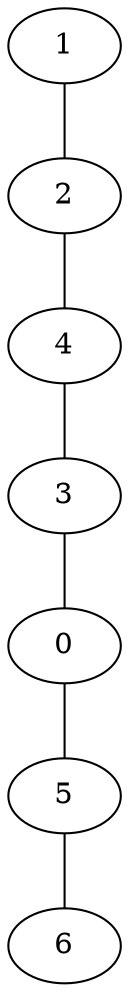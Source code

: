 graph bfs
{
1 [fillcolor = white, style = filled];
2 [fillcolor = white, style = filled];
4 [fillcolor = white, style = filled];
3 [fillcolor = white, style = filled];
0 [fillcolor = white, style = filled];
5 [fillcolor = white, style = filled];
6 [fillcolor = white, style = filled];
1 -- 2;
2 -- 4;
4 -- 3;
3 -- 0;
0 -- 5;
5 -- 6;
}